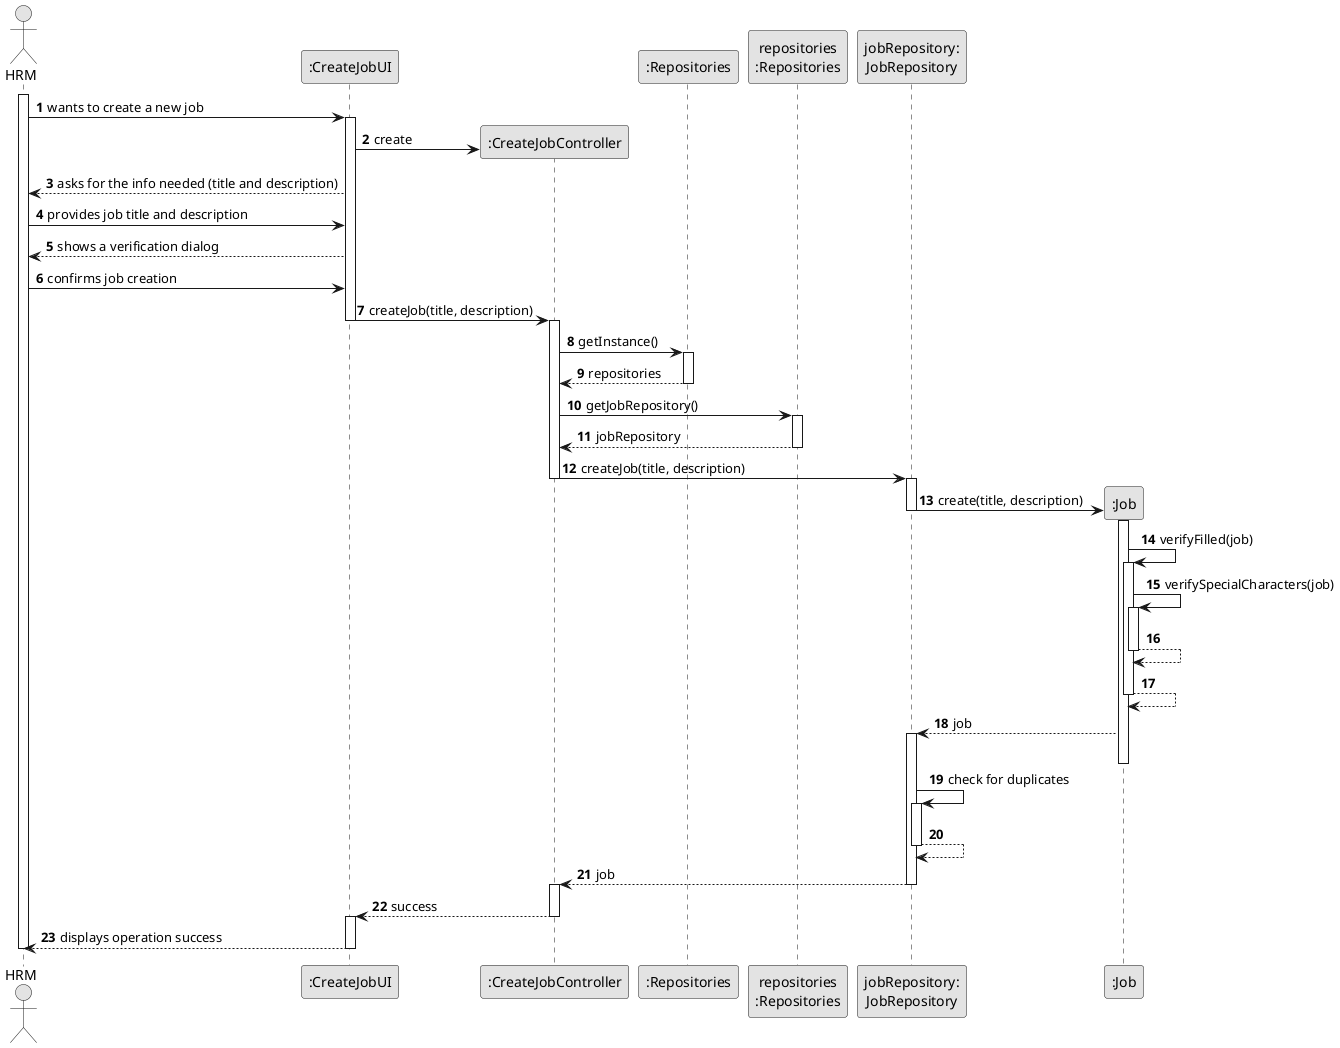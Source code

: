 @startuml
skinparam monochrome true
skinparam packageStyle rectangle
skinparam shadowing false

autonumber

'hide footbox
actor "HRM" as Employee
participant ":CreateJobUI" as UI
participant ":CreateJobController" as CTRL
participant ":Repositories" as GlobRepo
participant "repositories\n:Repositories" as PLAT
participant "jobRepository:\nJobRepository" as jobRepository
participant ":Job" as Job

activate Employee
Employee -> UI : wants to create a new job
activate UI
UI -> CTRL** : create
UI --> Employee : asks for the info needed (title and description)
Employee -> UI : provides job title and description
UI --> Employee : shows a verification dialog
Employee -> UI : confirms job creation


UI -> CTRL : createJob(title, description)
deactivate UI
activate CTRL
CTRL -> GlobRepo : getInstance()
activate GlobRepo
GlobRepo --> CTRL : repositories
deactivate GlobRepo

CTRL -> PLAT : getJobRepository()
activate PLAT
PLAT -->  CTRL: jobRepository
deactivate PLAT

CTRL -> jobRepository : createJob(title, description)
deactivate CTRL
activate jobRepository

    jobRepository -> Job** : create(title, description)
    deactivate jobRepository

        activate Job

    Job -> Job : verifyFilled(job)
        activate Job
        Job -> Job : verifySpecialCharacters(job)
        activate Job
        Job --> Job
        deactivate Job
    Job --> Job
    deactivate Job
    'Job -> Job : addJob(job)
    Job --> jobRepository : job
    activate jobRepository
    deactivate Job
    jobRepository -> jobRepository : check for duplicates
    activate jobRepository
    jobRepository --> jobRepository
    deactivate jobRepository
    deactivate Job
jobRepository --> CTRL : job
deactivate jobRepository
activate CTRL
deactivate jobRepository

CTRL --> UI : success
deactivate CTRL
activate UI
UI --> Employee : displays operation success

deactivate UI
deactivate Employee

@enduml
